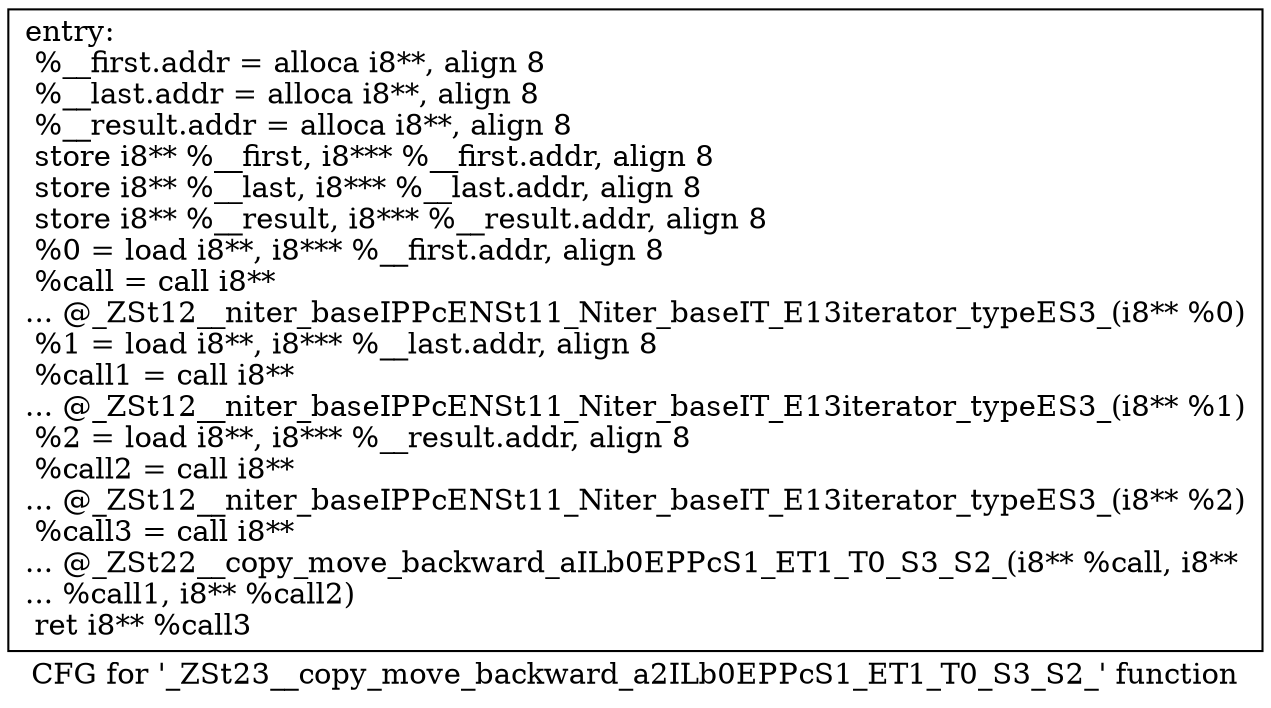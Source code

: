 digraph "CFG for '_ZSt23__copy_move_backward_a2ILb0EPPcS1_ET1_T0_S3_S2_' function" {
	label="CFG for '_ZSt23__copy_move_backward_a2ILb0EPPcS1_ET1_T0_S3_S2_' function";

	Node0x6b80aa0 [shape=record,label="{entry:\l  %__first.addr = alloca i8**, align 8\l  %__last.addr = alloca i8**, align 8\l  %__result.addr = alloca i8**, align 8\l  store i8** %__first, i8*** %__first.addr, align 8\l  store i8** %__last, i8*** %__last.addr, align 8\l  store i8** %__result, i8*** %__result.addr, align 8\l  %0 = load i8**, i8*** %__first.addr, align 8\l  %call = call i8**\l... @_ZSt12__niter_baseIPPcENSt11_Niter_baseIT_E13iterator_typeES3_(i8** %0)\l  %1 = load i8**, i8*** %__last.addr, align 8\l  %call1 = call i8**\l... @_ZSt12__niter_baseIPPcENSt11_Niter_baseIT_E13iterator_typeES3_(i8** %1)\l  %2 = load i8**, i8*** %__result.addr, align 8\l  %call2 = call i8**\l... @_ZSt12__niter_baseIPPcENSt11_Niter_baseIT_E13iterator_typeES3_(i8** %2)\l  %call3 = call i8**\l... @_ZSt22__copy_move_backward_aILb0EPPcS1_ET1_T0_S3_S2_(i8** %call, i8**\l... %call1, i8** %call2)\l  ret i8** %call3\l}"];
}
